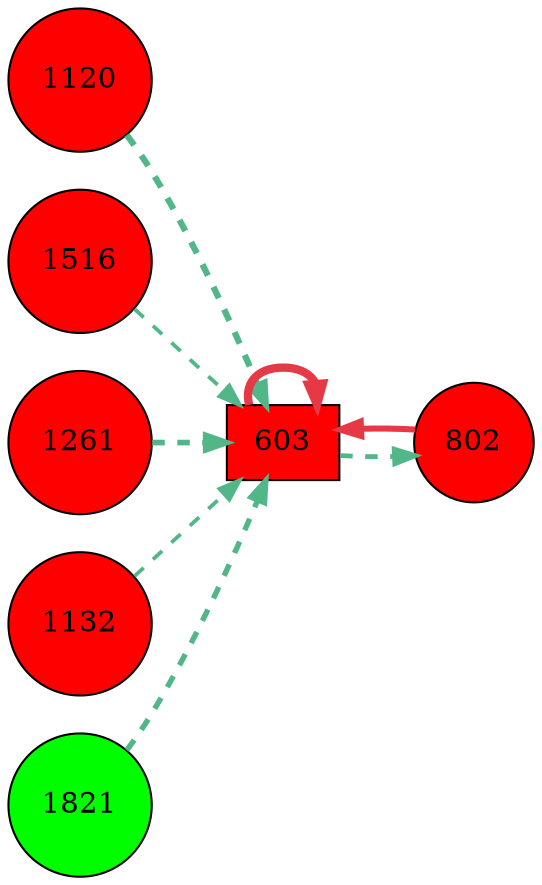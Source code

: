 digraph G{
rankdir=LR;
1120 [style=filled, shape=circle, fillcolor="#fe0000", label="1120"];
802 [style=filled, shape=circle, fillcolor="#fe0000", label="802"];
1516 [style=filled, shape=circle, fillcolor="#fe0000", label="1516"];
1261 [style=filled, shape=circle, fillcolor="#fe0000", label="1261"];
1132 [style=filled, shape=circle, fillcolor="#fe0000", label="1132"];
603 [style=filled, shape=box, fillcolor="#fe0000", label="603"];
1821 [style=filled, shape=circle, fillcolor="#00fe00", label="1821"];
603 -> 603 [color="#e63946",penwidth=4.00];
802 -> 603 [color="#e63946",penwidth=2.92];
603 -> 802 [color="#52b788",style=dashed,penwidth=2.30];
1120 -> 603 [color="#52b788",style=dashed,penwidth=3.00];
1261 -> 603 [color="#52b788",style=dashed,penwidth=2.72];
1821 -> 603 [color="#52b788",style=dashed,penwidth=2.62];
1516 -> 603 [color="#52b788",style=dashed,penwidth=1.85];
1132 -> 603 [color="#52b788",style=dashed,penwidth=1.83];
}